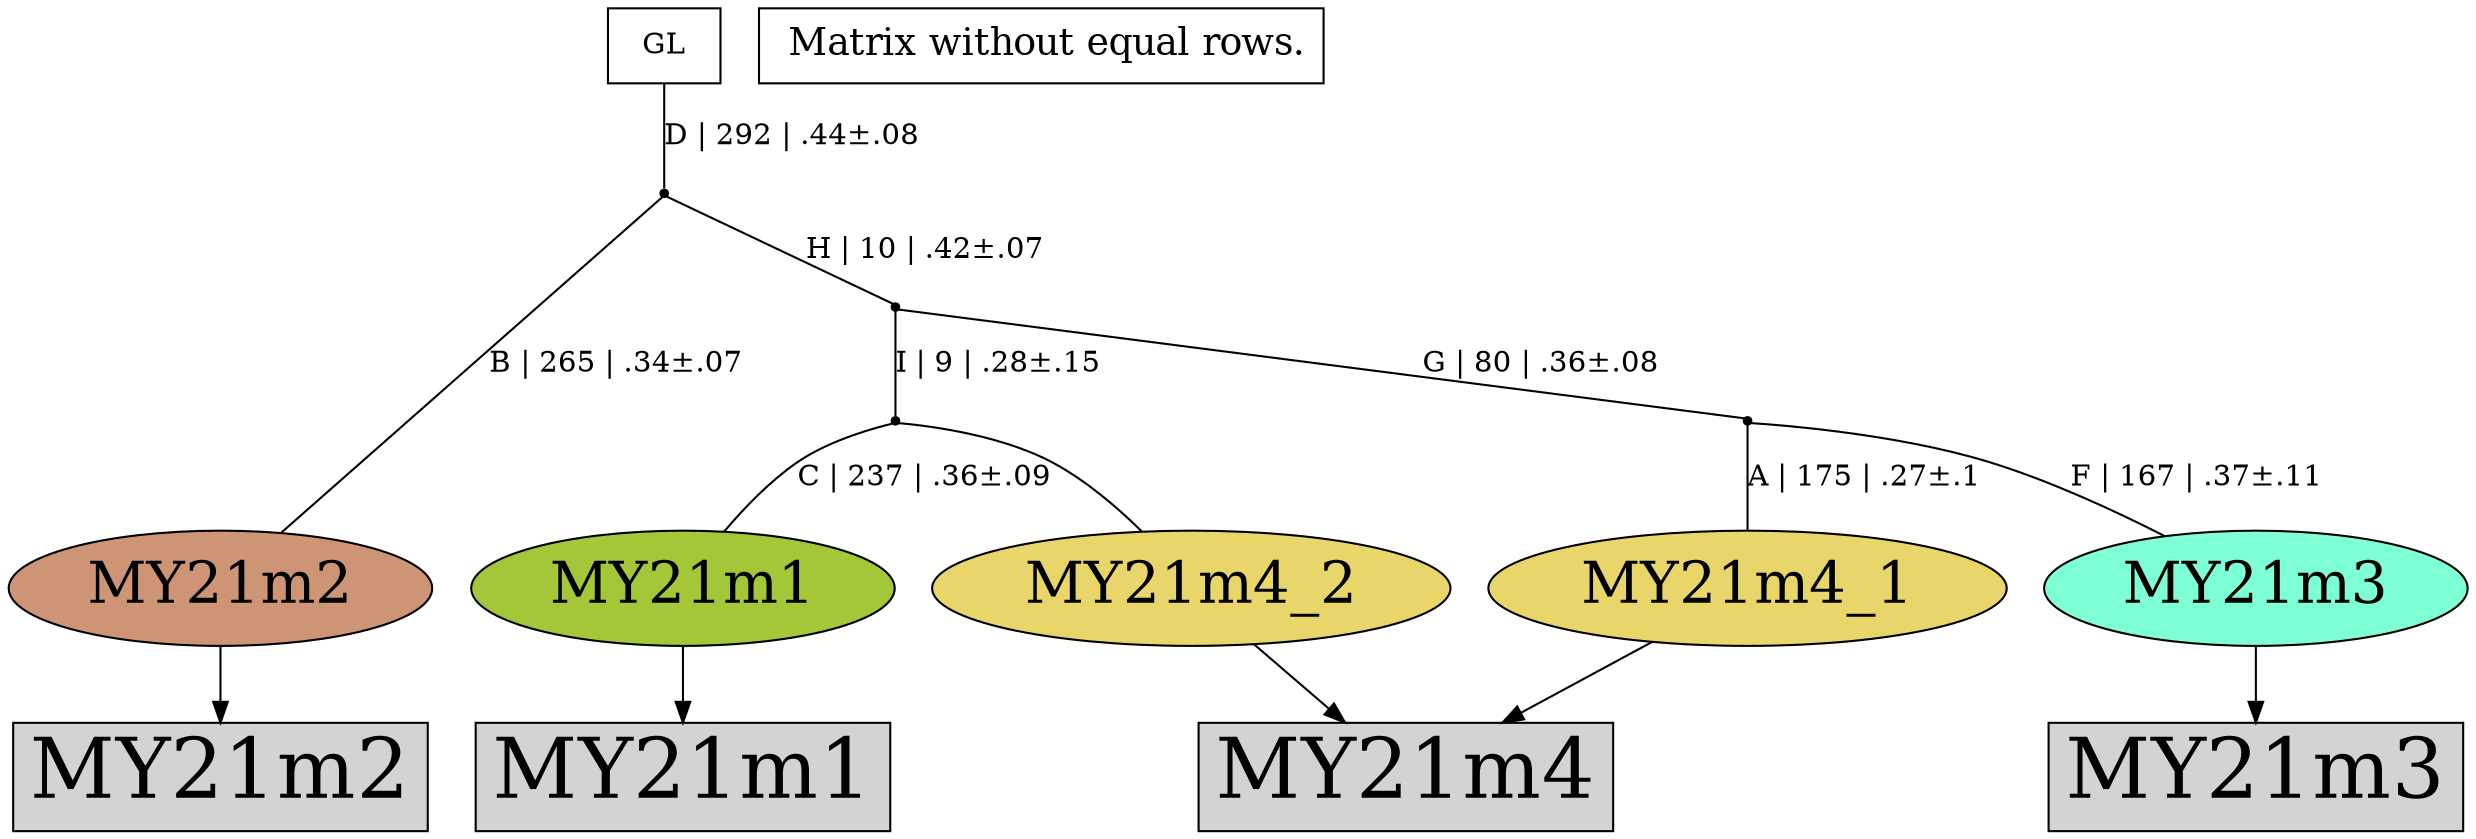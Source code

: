 digraph {
rowMY21m1[label="MY21m1",shape=box,style=filled,fontsize=40];
rowMY21m2[label="MY21m2",shape=box,style=filled,fontsize=40];
rowMY21m3[label="MY21m3",shape=box,style=filled,fontsize=40];
rowMY21m4[label="MY21m4",shape=box,style=filled,fontsize=40];
MY21m1[label="MY21m1",shape=oval,style=filled,fontsize=28,fillcolor="#a4c639"];
MY21m2[label="MY21m2",shape=oval,style=filled,fontsize=28,fillcolor="#cd9575"];
MY21m3[label="MY21m3",shape=oval,style=filled,fontsize=28,fillcolor="#7fffd4"];
MY21m4_1[label="MY21m4_1",shape=oval,style=filled,fontsize=28,fillcolor="#e9d66b"];
MY21m4_2[label="MY21m4_2",shape=oval,style=filled,fontsize=28,fillcolor="#e9d66b"];
MY21m1 -> rowMY21m1[arrowhead="normal"];
MY21m2 -> rowMY21m2[arrowhead="normal"];
MY21m3 -> rowMY21m3[arrowhead="normal"];
MY21m4_1 -> rowMY21m4[arrowhead="normal"];
MY21m4_2 -> rowMY21m4[arrowhead="normal"];
{rank = same;MY21m1;MY21m2;MY21m3;MY21m4_1;MY21m4_2;}
legend[label=" Matrix without equal rows.",shape = box,fontsize=18];
Int1[shape=point,style=filled,fillcolor=black,label=""];
Int1 -> MY21m3[arrowhead=none, label="F | 167 | .37±.11"];
Int1 -> MY21m4_1[arrowhead=none, label="A | 175 | .27±.1"];
Int2[shape=point,style=filled,fillcolor=black,label=""];
Int2 -> MY21m1[arrowhead=none, label="C | 237 | .36±.09"];
Int2 -> MY21m4_2[arrowhead=none, label=""];
Int3[shape=point,style=filled,fillcolor=black,label=""];
Int3 -> Int1[arrowhead=none, label="G | 80 | .36±.08"];
Int3 -> Int2[arrowhead=none, label="I | 9 | .28±.15"];
Int4[shape=point,style=filled,fillcolor=black,label=""];
Int4 -> MY21m2[arrowhead=none, label="B | 265 | .34±.07"];
Int4 -> Int3[arrowhead=none, label="H | 10 | .42±.07"];
GL[label="GL",shape=box,style=filled,fillcolor=white];
GL -> Int4[arrowhead=none, label="D | 292 | .44±.08"];
}